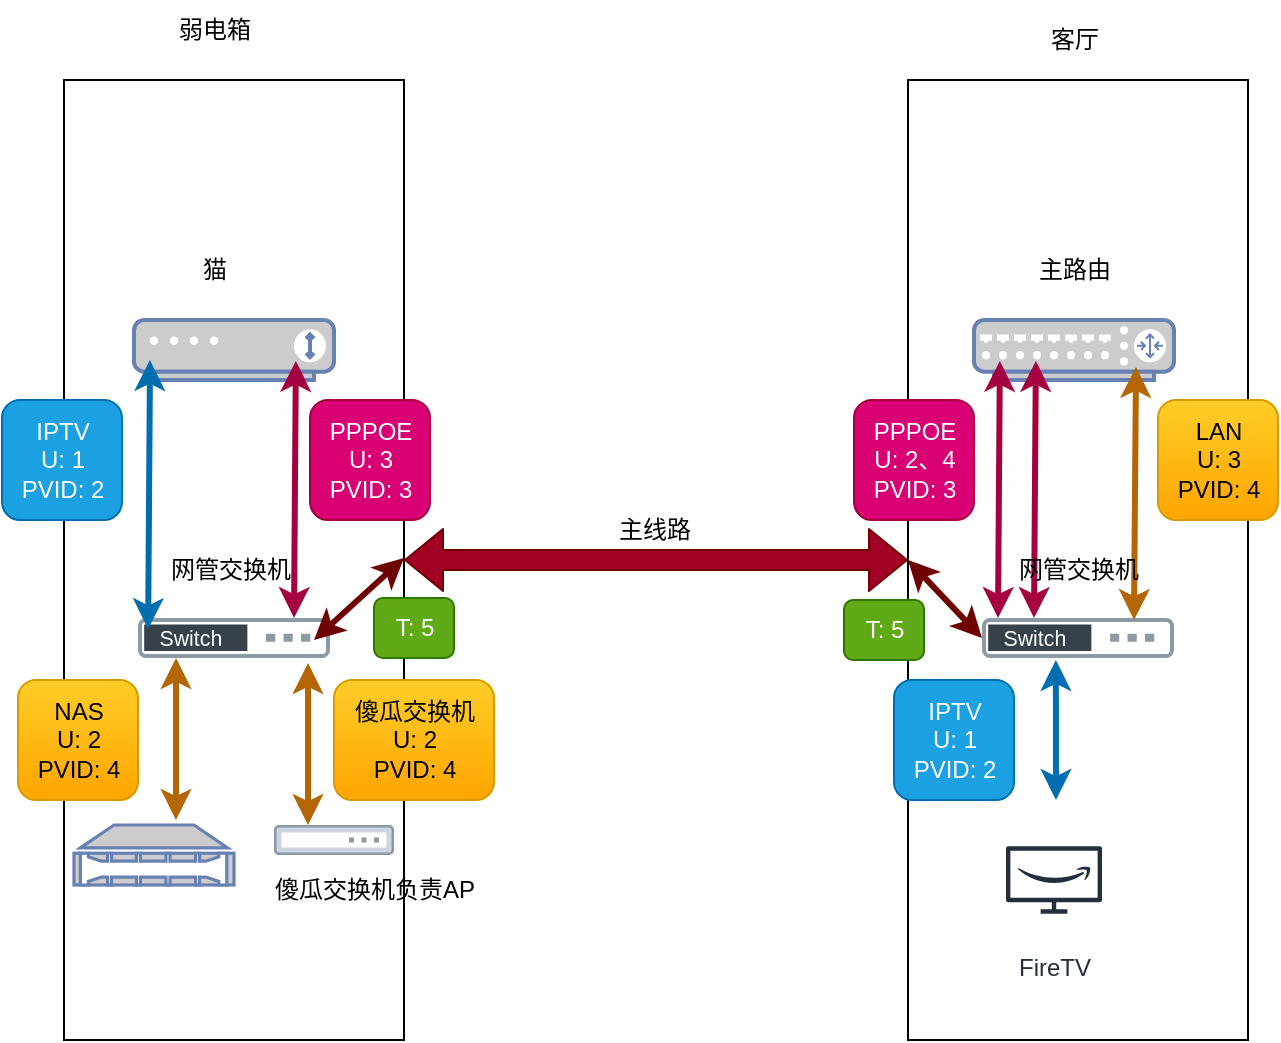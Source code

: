 <mxfile>
    <diagram id="u5MJgZxiuH6_8t9kMeWz" name="Page-1">
        <mxGraphModel dx="857" dy="802" grid="1" gridSize="10" guides="1" tooltips="1" connect="1" arrows="1" fold="1" page="1" pageScale="1" pageWidth="1100" pageHeight="850" math="0" shadow="0">
            <root>
                <mxCell id="0"/>
                <mxCell id="1" parent="0"/>
                <mxCell id="16" value="" style="rounded=0;whiteSpace=wrap;html=1;" vertex="1" parent="1">
                    <mxGeometry x="477" y="160" width="170" height="480" as="geometry"/>
                </mxCell>
                <mxCell id="15" value="" style="rounded=0;whiteSpace=wrap;html=1;" vertex="1" parent="1">
                    <mxGeometry x="55" y="160" width="170" height="480" as="geometry"/>
                </mxCell>
                <mxCell id="2" value="" style="fontColor=#0066CC;verticalAlign=top;verticalLabelPosition=bottom;labelPosition=center;align=center;html=1;outlineConnect=0;fillColor=#CCCCCC;strokeColor=#6881B3;gradientColor=none;gradientDirection=north;strokeWidth=2;shape=mxgraph.networks.router;" vertex="1" parent="1">
                    <mxGeometry x="510" y="280" width="100" height="30" as="geometry"/>
                </mxCell>
                <mxCell id="3" value="主路由" style="text;html=1;align=center;verticalAlign=middle;resizable=0;points=[];autosize=1;strokeColor=none;fillColor=none;" vertex="1" parent="1">
                    <mxGeometry x="530" y="240" width="60" height="30" as="geometry"/>
                </mxCell>
                <mxCell id="4" value="" style="fontColor=#0066CC;verticalAlign=top;verticalLabelPosition=bottom;labelPosition=center;align=center;html=1;outlineConnect=0;fillColor=#CCCCCC;strokeColor=#6881B3;gradientColor=none;gradientDirection=north;strokeWidth=2;shape=mxgraph.networks.modem;" vertex="1" parent="1">
                    <mxGeometry x="90" y="280" width="100" height="30" as="geometry"/>
                </mxCell>
                <mxCell id="5" value="猫" style="text;html=1;align=center;verticalAlign=middle;resizable=0;points=[];autosize=1;strokeColor=none;fillColor=none;" vertex="1" parent="1">
                    <mxGeometry x="110" y="240" width="40" height="30" as="geometry"/>
                </mxCell>
                <mxCell id="6" value="" style="aspect=fixed;perimeter=ellipsePerimeter;html=1;align=center;fontSize=12;verticalAlign=top;fontColor=#364149;shadow=0;dashed=0;image;image=img/lib/cumulus/switch_bare_metal_empty.svg;" vertex="1" parent="1">
                    <mxGeometry x="160" y="532.5" width="60" height="15" as="geometry"/>
                </mxCell>
                <mxCell id="8" value="网管交换机" style="text;html=1;align=center;verticalAlign=middle;resizable=0;points=[];autosize=1;strokeColor=none;fillColor=none;" vertex="1" parent="1">
                    <mxGeometry x="98" y="390" width="80" height="30" as="geometry"/>
                </mxCell>
                <mxCell id="10" value="" style="aspect=fixed;perimeter=ellipsePerimeter;html=1;align=center;fontSize=12;verticalAlign=top;fontColor=#364149;shadow=0;dashed=0;image;image=img/lib/cumulus/switch.svg;" vertex="1" parent="1">
                    <mxGeometry x="92" y="429" width="96" height="20" as="geometry"/>
                </mxCell>
                <mxCell id="13" value="" style="aspect=fixed;perimeter=ellipsePerimeter;html=1;align=center;fontSize=12;verticalAlign=top;fontColor=#364149;shadow=0;dashed=0;image;image=img/lib/cumulus/switch.svg;" vertex="1" parent="1">
                    <mxGeometry x="514" y="429" width="96" height="20" as="geometry"/>
                </mxCell>
                <mxCell id="17" value="弱电箱" style="text;html=1;align=center;verticalAlign=middle;resizable=0;points=[];autosize=1;strokeColor=none;fillColor=none;" vertex="1" parent="1">
                    <mxGeometry x="100" y="120" width="60" height="30" as="geometry"/>
                </mxCell>
                <mxCell id="18" value="客厅" style="text;html=1;align=center;verticalAlign=middle;resizable=0;points=[];autosize=1;strokeColor=none;fillColor=none;" vertex="1" parent="1">
                    <mxGeometry x="535" y="125" width="50" height="30" as="geometry"/>
                </mxCell>
                <mxCell id="20" value="主线路" style="text;html=1;align=center;verticalAlign=middle;resizable=0;points=[];autosize=1;strokeColor=none;fillColor=none;" vertex="1" parent="1">
                    <mxGeometry x="320" y="370" width="60" height="30" as="geometry"/>
                </mxCell>
                <mxCell id="23" value="" style="endArrow=classic;startArrow=classic;html=1;strokeWidth=3;startSize=6;endSize=6;fillColor=#a20025;strokeColor=#6F0000;" edge="1" parent="1">
                    <mxGeometry width="50" height="50" relative="1" as="geometry">
                        <mxPoint x="180" y="440" as="sourcePoint"/>
                        <mxPoint x="225" y="399" as="targetPoint"/>
                    </mxGeometry>
                </mxCell>
                <mxCell id="24" value="T: 5" style="text;html=1;align=center;verticalAlign=middle;resizable=0;points=[];autosize=1;strokeColor=#2D7600;fillColor=#60a917;fontColor=#ffffff;rounded=1;" vertex="1" parent="1">
                    <mxGeometry x="210" y="419" width="40" height="30" as="geometry"/>
                </mxCell>
                <mxCell id="25" value="" style="endArrow=classic;startArrow=classic;html=1;strokeWidth=3;startSize=6;endSize=6;fillColor=#a20025;strokeColor=#6F0000;exitX=0;exitY=0.5;exitDx=0;exitDy=0;" edge="1" parent="1" source="13">
                    <mxGeometry width="50" height="50" relative="1" as="geometry">
                        <mxPoint x="432" y="441" as="sourcePoint"/>
                        <mxPoint x="477" y="400" as="targetPoint"/>
                    </mxGeometry>
                </mxCell>
                <mxCell id="26" value="T: 5" style="text;html=1;align=center;verticalAlign=middle;resizable=0;points=[];autosize=1;strokeColor=#2D7600;fillColor=#60a917;fontColor=#ffffff;rounded=1;" vertex="1" parent="1">
                    <mxGeometry x="445" y="420" width="40" height="30" as="geometry"/>
                </mxCell>
                <mxCell id="29" value="" style="endArrow=classic;startArrow=classic;html=1;strokeWidth=3;startSize=6;endSize=6;exitX=0;exitY=0.25;exitDx=0;exitDy=0;fillColor=#1ba1e2;strokeColor=#006EAF;" edge="1" parent="1" source="10">
                    <mxGeometry width="50" height="50" relative="1" as="geometry">
                        <mxPoint x="53.6" y="425" as="sourcePoint"/>
                        <mxPoint x="98" y="300" as="targetPoint"/>
                    </mxGeometry>
                </mxCell>
                <mxCell id="30" value="IPTV&lt;br&gt;U: 1&lt;br&gt;PVID: 2" style="text;html=1;align=center;verticalAlign=middle;resizable=0;points=[];autosize=1;strokeColor=#006EAF;fillColor=#1ba1e2;fontColor=#ffffff;rounded=1;" vertex="1" parent="1">
                    <mxGeometry x="24" y="320" width="60" height="60" as="geometry"/>
                </mxCell>
                <mxCell id="31" value="" style="endArrow=classic;startArrow=classic;html=1;strokeWidth=3;startSize=6;endSize=6;exitX=0;exitY=0.25;exitDx=0;exitDy=0;fillColor=#d80073;strokeColor=#A50040;" edge="1" parent="1">
                    <mxGeometry width="50" height="50" relative="1" as="geometry">
                        <mxPoint x="169.997" y="428.998" as="sourcePoint"/>
                        <mxPoint x="170.933" y="300.47" as="targetPoint"/>
                    </mxGeometry>
                </mxCell>
                <mxCell id="32" value="PPPOE&lt;br&gt;U: 3&lt;br&gt;PVID: 3" style="text;html=1;align=center;verticalAlign=middle;resizable=0;points=[];autosize=1;strokeColor=#A50040;fillColor=#d80073;fontColor=#ffffff;rounded=1;" vertex="1" parent="1">
                    <mxGeometry x="178" y="320" width="60" height="60" as="geometry"/>
                </mxCell>
                <mxCell id="33" value="" style="endArrow=classic;startArrow=classic;html=1;strokeWidth=3;startSize=6;endSize=6;exitX=0;exitY=0.25;exitDx=0;exitDy=0;fillColor=#d80073;strokeColor=#A50040;" edge="1" parent="1">
                    <mxGeometry width="50" height="50" relative="1" as="geometry">
                        <mxPoint x="521.997" y="428.998" as="sourcePoint"/>
                        <mxPoint x="522.933" y="300.47" as="targetPoint"/>
                    </mxGeometry>
                </mxCell>
                <mxCell id="34" value="" style="endArrow=classic;startArrow=classic;html=1;strokeWidth=3;startSize=6;endSize=6;exitX=0;exitY=0.25;exitDx=0;exitDy=0;fillColor=#d80073;strokeColor=#A50040;" edge="1" parent="1">
                    <mxGeometry width="50" height="50" relative="1" as="geometry">
                        <mxPoint x="539.997" y="428.998" as="sourcePoint"/>
                        <mxPoint x="540.933" y="300.47" as="targetPoint"/>
                    </mxGeometry>
                </mxCell>
                <mxCell id="35" value="PPPOE&lt;br&gt;U: 2、4&lt;br&gt;PVID: 3" style="text;html=1;align=center;verticalAlign=middle;resizable=0;points=[];autosize=1;strokeColor=#A50040;fillColor=#d80073;fontColor=#ffffff;rounded=1;" vertex="1" parent="1">
                    <mxGeometry x="450" y="320" width="60" height="60" as="geometry"/>
                </mxCell>
                <mxCell id="19" value="" style="shape=flexArrow;endArrow=classic;startArrow=classic;html=1;exitX=1;exitY=0.5;exitDx=0;exitDy=0;entryX=0;entryY=0.5;entryDx=0;entryDy=0;fillColor=#a20025;strokeColor=#6F0000;" edge="1" parent="1" source="15" target="16">
                    <mxGeometry width="100" height="100" relative="1" as="geometry">
                        <mxPoint x="390" y="460" as="sourcePoint"/>
                        <mxPoint x="490" y="360" as="targetPoint"/>
                    </mxGeometry>
                </mxCell>
                <mxCell id="36" value="" style="endArrow=classic;startArrow=classic;html=1;strokeWidth=3;startSize=6;endSize=6;fillColor=#1ba1e2;strokeColor=#006EAF;" edge="1" parent="1">
                    <mxGeometry width="50" height="50" relative="1" as="geometry">
                        <mxPoint x="551" y="520" as="sourcePoint"/>
                        <mxPoint x="550.933" y="450" as="targetPoint"/>
                    </mxGeometry>
                </mxCell>
                <mxCell id="37" value="IPTV&lt;br&gt;U: 1&lt;br&gt;PVID: 2" style="text;html=1;align=center;verticalAlign=middle;resizable=0;points=[];autosize=1;strokeColor=#006EAF;fillColor=#1ba1e2;fontColor=#ffffff;rounded=1;" vertex="1" parent="1">
                    <mxGeometry x="470" y="460" width="60" height="60" as="geometry"/>
                </mxCell>
                <mxCell id="38" value="FireTV" style="sketch=0;outlineConnect=0;fontColor=#232F3E;gradientColor=none;strokeColor=#232F3E;fillColor=#ffffff;dashed=0;verticalLabelPosition=bottom;verticalAlign=top;align=center;html=1;fontSize=12;fontStyle=0;aspect=fixed;shape=mxgraph.aws4.resourceIcon;resIcon=mxgraph.aws4.firetv;" vertex="1" parent="1">
                    <mxGeometry x="520" y="530" width="60" height="60" as="geometry"/>
                </mxCell>
                <mxCell id="39" value="" style="endArrow=classic;startArrow=classic;html=1;strokeWidth=3;startSize=6;endSize=6;fillColor=#fad7ac;strokeColor=#b46504;entryX=0.81;entryY=0.783;entryDx=0;entryDy=0;entryPerimeter=0;" edge="1" parent="1" target="2">
                    <mxGeometry width="50" height="50" relative="1" as="geometry">
                        <mxPoint x="590" y="430" as="sourcePoint"/>
                        <mxPoint x="590" y="310" as="targetPoint"/>
                    </mxGeometry>
                </mxCell>
                <mxCell id="41" value="LAN&lt;br&gt;U: 3&lt;br&gt;PVID: 4" style="text;html=1;align=center;verticalAlign=middle;resizable=0;points=[];autosize=1;strokeColor=#d79b00;fillColor=#ffcd28;gradientColor=#ffa500;rounded=1;" vertex="1" parent="1">
                    <mxGeometry x="602" y="320" width="60" height="60" as="geometry"/>
                </mxCell>
                <mxCell id="42" value="" style="fontColor=#0066CC;verticalAlign=top;verticalLabelPosition=bottom;labelPosition=center;align=center;html=1;outlineConnect=0;fillColor=#CCCCCC;strokeColor=#6881B3;gradientColor=none;gradientDirection=north;strokeWidth=2;shape=mxgraph.networks.nas_filer;" vertex="1" parent="1">
                    <mxGeometry x="60" y="532.5" width="80" height="30" as="geometry"/>
                </mxCell>
                <mxCell id="43" value="" style="endArrow=classic;startArrow=classic;html=1;strokeWidth=3;startSize=6;endSize=6;fillColor=#fad7ac;strokeColor=#b46504;entryX=0.81;entryY=0.783;entryDx=0;entryDy=0;entryPerimeter=0;" edge="1" parent="1">
                    <mxGeometry width="50" height="50" relative="1" as="geometry">
                        <mxPoint x="111" y="530" as="sourcePoint"/>
                        <mxPoint x="111" y="449" as="targetPoint"/>
                    </mxGeometry>
                </mxCell>
                <mxCell id="44" value="" style="endArrow=classic;startArrow=classic;html=1;strokeWidth=3;startSize=6;endSize=6;fillColor=#fad7ac;strokeColor=#b46504;entryX=0.81;entryY=0.783;entryDx=0;entryDy=0;entryPerimeter=0;" edge="1" parent="1">
                    <mxGeometry width="50" height="50" relative="1" as="geometry">
                        <mxPoint x="177" y="532.5" as="sourcePoint"/>
                        <mxPoint x="177" y="451.5" as="targetPoint"/>
                    </mxGeometry>
                </mxCell>
                <mxCell id="45" value="NAS&lt;br&gt;U: 2&lt;br&gt;PVID: 4" style="text;html=1;align=center;verticalAlign=middle;resizable=0;points=[];autosize=1;strokeColor=#d79b00;fillColor=#ffcd28;gradientColor=#ffa500;rounded=1;" vertex="1" parent="1">
                    <mxGeometry x="32" y="460" width="60" height="60" as="geometry"/>
                </mxCell>
                <mxCell id="46" value="傻瓜交换机&lt;br&gt;U: 2&lt;br&gt;PVID: 4" style="text;html=1;align=center;verticalAlign=middle;resizable=0;points=[];autosize=1;strokeColor=#d79b00;fillColor=#ffcd28;gradientColor=#ffa500;rounded=1;" vertex="1" parent="1">
                    <mxGeometry x="190" y="460" width="80" height="60" as="geometry"/>
                </mxCell>
                <mxCell id="47" value="傻瓜交换机负责AP" style="text;html=1;align=center;verticalAlign=middle;resizable=0;points=[];autosize=1;strokeColor=none;fillColor=none;" vertex="1" parent="1">
                    <mxGeometry x="150" y="550" width="120" height="30" as="geometry"/>
                </mxCell>
                <mxCell id="9" value="网管交换机" style="text;html=1;align=center;verticalAlign=middle;resizable=0;points=[];autosize=1;strokeColor=none;fillColor=none;" vertex="1" parent="1">
                    <mxGeometry x="522" y="390" width="80" height="30" as="geometry"/>
                </mxCell>
            </root>
        </mxGraphModel>
    </diagram>
</mxfile>